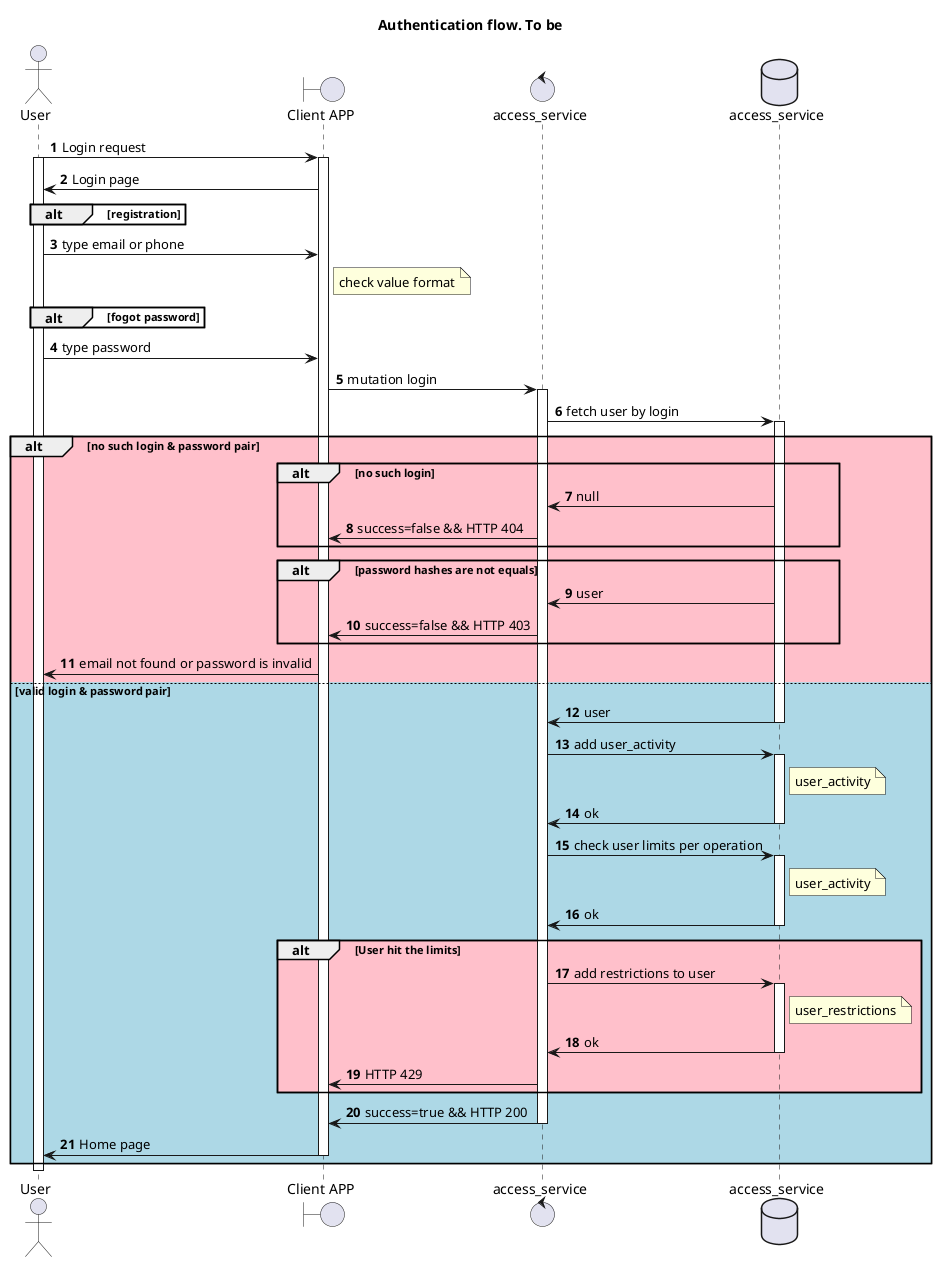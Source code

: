 @startuml
title "Authentication flow. To be"

actor User as U
boundary "Client APP" as GUI
control "access_service" as AC
database "access_service" as DB

autonumber

U -> GUI: Login request
activate U
activate GUI
GUI -> U: Login page

alt registration
end
U -> GUI: type email or phone
note right GUI
check value format
end note
alt fogot password
end
U -> GUI: type password
GUI -> AC: mutation login
activate AC

AC -> DB: fetch user by login
activate DB
alt #Pink no such login & password pair
alt no such login
DB -> AC: null
AC -> GUI: success=false && HTTP 404
end
alt password hashes are not equals
DB -> AC: user
AC -> GUI: success=false && HTTP 403
end
GUI -> U: email not found or password is invalid
else #LightBlue valid login & password pair
DB -> AC: user
deactivate DB

DB <- AC: add user_activity
activate DB
note right DB
user_activity
end note
DB -> AC: ok
deactivate DB

AC -> DB: check user limits per operation
activate DB
note right DB
user_activity
end note
DB -> AC: ok
deactivate DB

alt #Pink User hit the limits
AC -> DB: add restrictions to user
activate DB
note right DB
user_restrictions
end note
DB -> AC: ok
deactivate DB
AC -> GUI: HTTP 429
end

AC -> GUI: success=true && HTTP 200
deactivate AC
GUI -> U: Home page
deactivate GUI
end
deactivate U
@enduml